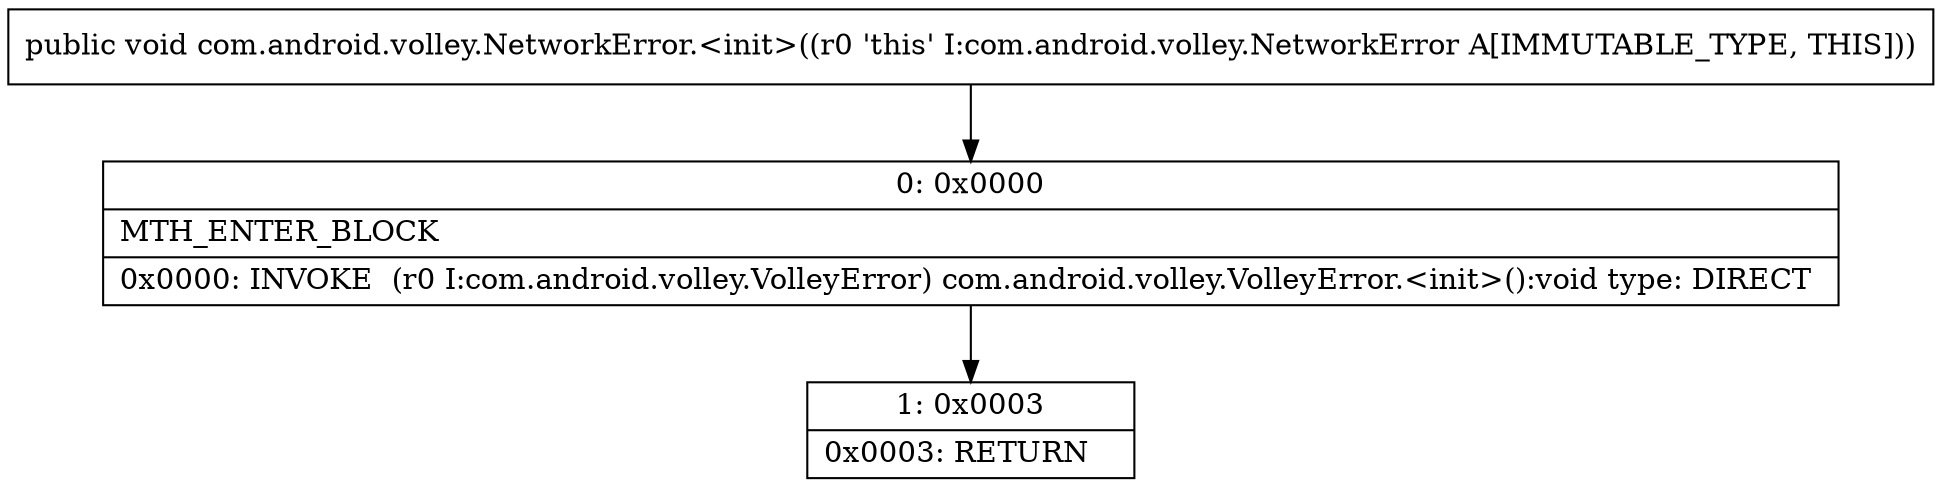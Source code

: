 digraph "CFG forcom.android.volley.NetworkError.\<init\>()V" {
Node_0 [shape=record,label="{0\:\ 0x0000|MTH_ENTER_BLOCK\l|0x0000: INVOKE  (r0 I:com.android.volley.VolleyError) com.android.volley.VolleyError.\<init\>():void type: DIRECT \l}"];
Node_1 [shape=record,label="{1\:\ 0x0003|0x0003: RETURN   \l}"];
MethodNode[shape=record,label="{public void com.android.volley.NetworkError.\<init\>((r0 'this' I:com.android.volley.NetworkError A[IMMUTABLE_TYPE, THIS])) }"];
MethodNode -> Node_0;
Node_0 -> Node_1;
}

